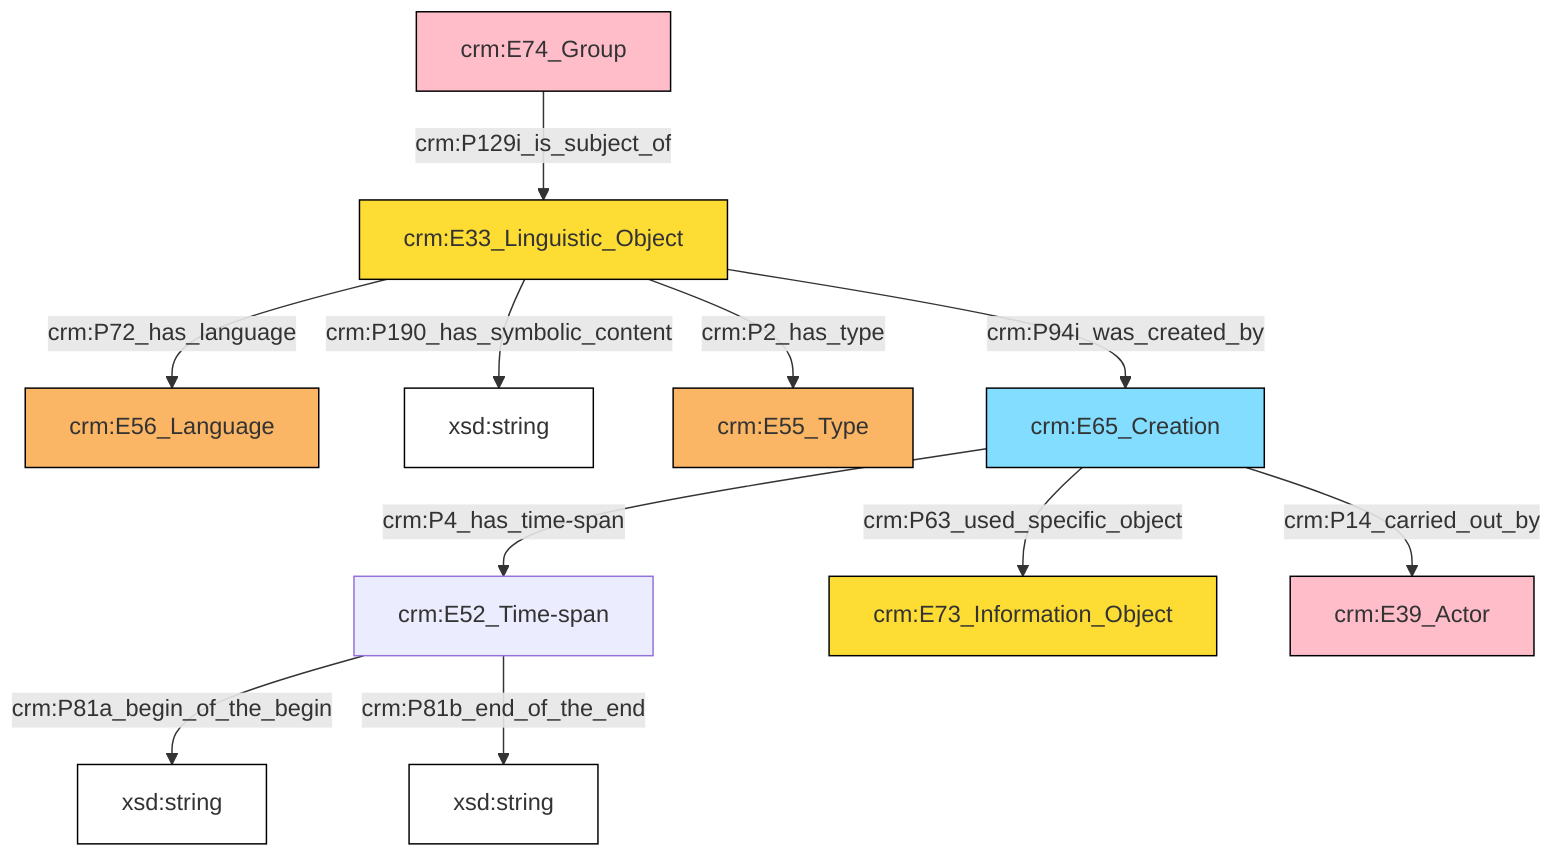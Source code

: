 flowchart TD
classDef Literal fill:#ffffff,stroke:#000000,color:;
classDef Literal_URI fill:#ffffff,stroke:#000000,color:;
classDef crm_E1_CRM_Entity fill:#ffffff,stroke:#000000,color:;
classDef crm_E1_CRM_Entity_URI fill:#ffffff,stroke:#000000,color:;
classDef crm_E2_Temporal_Entity fill:#82ddff,stroke:#000000,color:;
classDef crm_E2_Temporal_Entity_URI fill:#d2effa,stroke:#000000,color:;
classDef crm_E55_Type fill:#fab565,stroke:#000000,color:;
classDef crm_E55_Type_URI fill:#fde7ce,stroke:#000000,color:;
classDef crm_E52_Time-Span fill:#86bcc8,stroke:#000000,color:;
classDef crm_E52_Time-Span_URI fill:#dcebef,stroke:#000000,color:;
classDef crm_E41_Appellation fill:#fef3ba,stroke:#000000,color:;
classDef crm_E41_Appellation_URI fill:#fffae6,stroke:#000000,color:;
classDef crm_E53_Place fill:#94cc7d,stroke:#000000,color:;
classDef crm_E53_Place_URI fill:#e1f1da,stroke:#000000,color:;
classDef crm_E77_Persistent_Item fill:#ffffff,stroke:#000000,color:;
classDef crm_E77_Persistent_Item_URI fill:#ffffff,stroke:#000000,color:;
classDef crm_E28_Conceptual_Object fill:#fddc34,stroke:#000000,color:;
classDef crm_E28_Conceptual_Object_URI fill:#fef6cd,stroke:#000000,color:;
classDef crm_E18_Physical_Thing fill:#c78e66,stroke:#000000,color:;
classDef crm_E18_Physical_Thing_URI fill:#e3c8b5,stroke:#000000,color:;
classDef crm_E39_Actor fill:#ffbdca,stroke:#000000,color:;
classDef crm_E39_Actor_URI fill:#ffe6eb,stroke:#000000,color:;
classDef crm_E54_Dimension fill:#b8b8b8,stroke:#000000,color:;
classDef crm_E54_Dimension_URI fill:#f2f2f2,stroke:#000000,color:;
classDef crm_E92_Spacetime_Volume fill:#cc80ff,stroke:#000000,color:;
classDef crm_E92_Spacetime_Volume_URI fill:#ebccff,stroke:#000000,color:;
classDef crm_E59_Primitive_Value fill:#f0f0f0,stroke:#000000,color:;
classDef crm_E59_Primitive_Value_URI fill:#f2f2f2,stroke:#000000,color:;
classDef crm_PC0_Typed_CRM_Property fill:#ffffff,stroke:#000000,color:;
classDef crm_PC0_Typed_CRM_Property_URI fill:#ffffff,stroke:#000000,color:;
classDef Multi fill:#cccccc,stroke:#000000,color:;
classDef Multi_URI fill:#cccccc,stroke:#000000,color:;
0["crm:E52_Time-span"]:::Default -->|crm:P81a_begin_of_the_begin| 1["xsd:string"]:::Literal
4["crm:E33_Linguistic_Object"]:::crm_E28_Conceptual_Object -->|crm:P72_has_language| 2["crm:E56_Language"]:::crm_E55_Type
4["crm:E33_Linguistic_Object"]:::crm_E28_Conceptual_Object -->|crm:P190_has_symbolic_content| 5["xsd:string"]:::Literal
8["crm:E65_Creation"]:::crm_E2_Temporal_Entity -->|crm:P4_has_time-span| 0["crm:E52_Time-span"]:::Default
8["crm:E65_Creation"]:::crm_E2_Temporal_Entity -->|crm:P63_used_specific_object| 9["crm:E73_Information_Object"]:::crm_E28_Conceptual_Object
11["crm:E74_Group"]:::crm_E39_Actor -->|crm:P129i_is_subject_of| 4["crm:E33_Linguistic_Object"]:::crm_E28_Conceptual_Object
4["crm:E33_Linguistic_Object"]:::crm_E28_Conceptual_Object -->|crm:P94i_was_created_by| 8["crm:E65_Creation"]:::crm_E2_Temporal_Entity
0["crm:E52_Time-span"]:::Default -->|crm:P81b_end_of_the_end| 16["xsd:string"]:::Literal
8["crm:E65_Creation"]:::crm_E2_Temporal_Entity -->|crm:P14_carried_out_by| 14["crm:E39_Actor"]:::crm_E39_Actor
4["crm:E33_Linguistic_Object"]:::crm_E28_Conceptual_Object -->|crm:P2_has_type| 6["crm:E55_Type"]:::crm_E55_Type